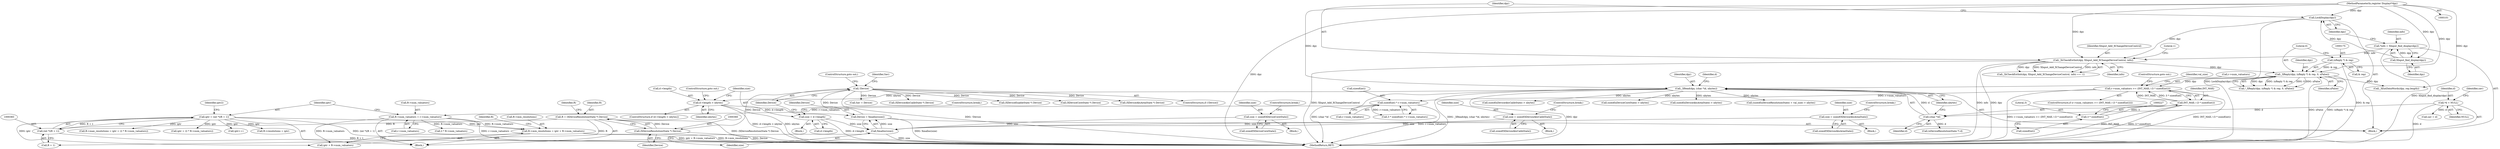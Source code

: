digraph "0_libXi_19a9cd607de73947fcfb104682f203ffe4e1f4e5_0@pointer" {
"1000399" [label="(Call,R->min_resolutions = iptr + R->num_valuators)"];
"1000380" [label="(Call,iptr = (int *)(R + 1))"];
"1000382" [label="(Call,(int *)(R + 1))"];
"1000357" [label="(Call,R = (XDeviceResolutionState *) Device)"];
"1000359" [label="(Call,(XDeviceResolutionState *) Device)"];
"1000333" [label="(Call,!Device)"];
"1000328" [label="(Call,Device = Xmalloc(size))"];
"1000330" [label="(Call,Xmalloc(size))"];
"1000309" [label="(Call,size = sizeof(XDeviceCoreState))"];
"1000283" [label="(Call,size = sizeof(XDeviceAbsCalibState))"];
"1000296" [label="(Call,size = sizeof(XDeviceAbsAreaState))"];
"1000322" [label="(Call,size = d->length)"];
"1000316" [label="(Call,d->length > nbytes)"];
"1000224" [label="(Call,_XRead(dpy, (char *)d, nbytes))"];
"1000172" [label="(Call,_XReply(dpy, (xReply *) & rep, 0, xFalse))"];
"1000133" [label="(Call,_XiCheckExtInit(dpy, XInput_Add_XChangeDeviceControl, info))"];
"1000129" [label="(Call,LockDisplay(dpy))"];
"1000127" [label="(Call,XInput_find_display(dpy))"];
"1000102" [label="(MethodParameterIn,register Display\t*dpy)"];
"1000125" [label="(Call,*info = XInput_find_display(dpy))"];
"1000174" [label="(Call,(xReply *) & rep)"];
"1000226" [label="(Call,(char *)d)"];
"1000115" [label="(Call,*d = NULL)"];
"1000373" [label="(Call,R->num_valuators = r->num_valuators)"];
"1000261" [label="(Call,sizeof(int) * r->num_valuators)"];
"1000246" [label="(Call,r->num_valuators >= (INT_MAX / (3 * sizeof(int))))"];
"1000250" [label="(Call,INT_MAX / (3 * sizeof(int)))"];
"1000252" [label="(Call,3 * sizeof(int))"];
"1000287" [label="(ControlStructure,break;)"];
"1000333" [label="(Call,!Device)"];
"1000316" [label="(Call,d->length > nbytes)"];
"1000315" [label="(ControlStructure,if (d->length > nbytes))"];
"1000373" [label="(Call,R->num_valuators = r->num_valuators)"];
"1000320" [label="(Identifier,nbytes)"];
"1000328" [label="(Call,Device = Xmalloc(size))"];
"1000346" [label="(Block,)"];
"1000357" [label="(Call,R = (XDeviceResolutionState *) Device)"];
"1000317" [label="(Call,d->length)"];
"1000259" [label="(Call,3 * sizeof(int) * r->num_valuators)"];
"1000377" [label="(Call,r->num_valuators)"];
"1000284" [label="(Identifier,size)"];
"1000334" [label="(Identifier,Device)"];
"1000374" [label="(Call,R->num_valuators)"];
"1000410" [label="(Identifier,R)"];
"1000276" [label="(Block,)"];
"1000329" [label="(Identifier,Device)"];
"1000291" [label="(Call,sizeof(xDeviceAbsAreaState) > nbytes)"];
"1000384" [label="(Call,R + 1)"];
"1000251" [label="(Identifier,INT_MAX)"];
"1000300" [label="(ControlStructure,break;)"];
"1000172" [label="(Call,_XReply(dpy, (xReply *) & rep, 0, xFalse))"];
"1000336" [label="(Call,Sav = Device)"];
"1000254" [label="(Call,sizeof(int))"];
"1000451" [label="(Call,(XDeviceAbsCalibState *) Device)"];
"1000321" [label="(ControlStructure,goto out;)"];
"1000176" [label="(Call,& rep)"];
"1000253" [label="(Literal,3)"];
"1000361" [label="(Identifier,Device)"];
"1000296" [label="(Call,size = sizeof(XDeviceAbsAreaState))"];
"1000120" [label="(Identifier,sav)"];
"1000171" [label="(Call,!_XReply(dpy, (xReply *) & rep, 0, xFalse))"];
"1000225" [label="(Identifier,dpy)"];
"1000323" [label="(Identifier,size)"];
"1000641" [label="(Call,(XDeviceEnableState *) Device)"];
"1000358" [label="(Identifier,R)"];
"1000285" [label="(Call,sizeof(XDeviceAbsCalibState))"];
"1000337" [label="(Identifier,Sav)"];
"1000250" [label="(Call,INT_MAX / (3 * sizeof(int)))"];
"1000382" [label="(Call,(int *)(R + 1))"];
"1000232" [label="(Identifier,d)"];
"1000221" [label="(Call,sav = d)"];
"1000359" [label="(Call,(XDeviceResolutionState *) Device)"];
"1000400" [label="(Call,R->min_resolutions)"];
"1000130" [label="(Identifier,dpy)"];
"1000129" [label="(Call,LockDisplay(dpy))"];
"1000601" [label="(Call,(XDeviceCoreState *) Device)"];
"1000102" [label="(MethodParameterIn,register Display\t*dpy)"];
"1000128" [label="(Identifier,dpy)"];
"1000268" [label="(Call,(sizeof(xDeviceResolutionState) + val_size) > nbytes)"];
"1000414" [label="(Call,2 * R->num_valuators)"];
"1000234" [label="(Block,)"];
"1000533" [label="(Call,(XDeviceAbsAreaState *) Device)"];
"1000330" [label="(Call,Xmalloc(size))"];
"1000327" [label="(ControlStructure,break;)"];
"1000322" [label="(Call,size = d->length)"];
"1000298" [label="(Call,sizeof(XDeviceAbsAreaState))"];
"1000226" [label="(Call,(char *)d)"];
"1000408" [label="(Call,R->max_resolutions = iptr + (2 * R->num_valuators))"];
"1000252" [label="(Call,3 * sizeof(int))"];
"1000262" [label="(Call,sizeof(int))"];
"1000125" [label="(Call,*info = XInput_find_display(dpy))"];
"1000335" [label="(ControlStructure,goto out;)"];
"1000116" [label="(Identifier,d)"];
"1000173" [label="(Identifier,dpy)"];
"1000381" [label="(Identifier,iptr)"];
"1000412" [label="(Call,iptr + (2 * R->num_valuators))"];
"1000127" [label="(Call,XInput_find_display(dpy))"];
"1000215" [label="(Call,_XEatDataWords(dpy, rep.length))"];
"1000115" [label="(Call,*d = NULL)"];
"1000105" [label="(Block,)"];
"1000665" [label="(MethodReturn,RET)"];
"1000297" [label="(Identifier,size)"];
"1000126" [label="(Identifier,info)"];
"1000331" [label="(Identifier,size)"];
"1000403" [label="(Call,iptr + R->num_valuators)"];
"1000434" [label="(Call,iptr++)"];
"1000135" [label="(Identifier,XInput_Add_XChangeDeviceControl)"];
"1000399" [label="(Call,R->min_resolutions = iptr + R->num_valuators)"];
"1000228" [label="(Identifier,d)"];
"1000246" [label="(Call,r->num_valuators >= (INT_MAX / (3 * sizeof(int))))"];
"1000138" [label="(Literal,1)"];
"1000309" [label="(Call,size = sizeof(XDeviceCoreState))"];
"1000245" [label="(ControlStructure,if (r->num_valuators >= (INT_MAX / (3 * sizeof(int)))))"];
"1000261" [label="(Call,sizeof(int) * r->num_valuators)"];
"1000380" [label="(Call,iptr = (int *)(R + 1))"];
"1000117" [label="(Identifier,NULL)"];
"1000229" [label="(Identifier,nbytes)"];
"1000278" [label="(Call,sizeof(xDeviceAbsCalibState) > nbytes)"];
"1000256" [label="(ControlStructure,goto out;)"];
"1000302" [label="(Block,)"];
"1000179" [label="(Identifier,xFalse)"];
"1000394" [label="(Call,R->resolutions = iptr)"];
"1000224" [label="(Call,_XRead(dpy, (char *)d, nbytes))"];
"1000364" [label="(Identifier,R)"];
"1000174" [label="(Call,(xReply *) & rep)"];
"1000311" [label="(Call,sizeof(XDeviceCoreState))"];
"1000178" [label="(Literal,0)"];
"1000313" [label="(ControlStructure,break;)"];
"1000324" [label="(Call,d->length)"];
"1000388" [label="(Identifier,iptr2)"];
"1000242" [label="(Call,(xDeviceResolutionState *) d)"];
"1000289" [label="(Block,)"];
"1000264" [label="(Call,r->num_valuators)"];
"1000258" [label="(Identifier,val_size)"];
"1000132" [label="(Call,_XiCheckExtInit(dpy, XInput_Add_XChangeDeviceControl, info) == -1)"];
"1000332" [label="(ControlStructure,if (!Device))"];
"1000310" [label="(Identifier,size)"];
"1000304" [label="(Call,sizeof(xDeviceCoreState) > nbytes)"];
"1000247" [label="(Call,r->num_valuators)"];
"1000283" [label="(Call,size = sizeof(XDeviceAbsCalibState))"];
"1000133" [label="(Call,_XiCheckExtInit(dpy, XInput_Add_XChangeDeviceControl, info))"];
"1000136" [label="(Identifier,info)"];
"1000134" [label="(Identifier,dpy)"];
"1000399" -> "1000346"  [label="AST: "];
"1000399" -> "1000403"  [label="CFG: "];
"1000400" -> "1000399"  [label="AST: "];
"1000403" -> "1000399"  [label="AST: "];
"1000410" -> "1000399"  [label="CFG: "];
"1000399" -> "1000665"  [label="DDG: iptr + R->num_valuators"];
"1000399" -> "1000665"  [label="DDG: R->min_resolutions"];
"1000380" -> "1000399"  [label="DDG: iptr"];
"1000373" -> "1000399"  [label="DDG: R->num_valuators"];
"1000380" -> "1000346"  [label="AST: "];
"1000380" -> "1000382"  [label="CFG: "];
"1000381" -> "1000380"  [label="AST: "];
"1000382" -> "1000380"  [label="AST: "];
"1000388" -> "1000380"  [label="CFG: "];
"1000380" -> "1000665"  [label="DDG: (int *)(R + 1)"];
"1000382" -> "1000380"  [label="DDG: R + 1"];
"1000380" -> "1000394"  [label="DDG: iptr"];
"1000380" -> "1000403"  [label="DDG: iptr"];
"1000380" -> "1000408"  [label="DDG: iptr"];
"1000380" -> "1000412"  [label="DDG: iptr"];
"1000380" -> "1000434"  [label="DDG: iptr"];
"1000382" -> "1000384"  [label="CFG: "];
"1000383" -> "1000382"  [label="AST: "];
"1000384" -> "1000382"  [label="AST: "];
"1000382" -> "1000665"  [label="DDG: R + 1"];
"1000357" -> "1000382"  [label="DDG: R"];
"1000357" -> "1000346"  [label="AST: "];
"1000357" -> "1000359"  [label="CFG: "];
"1000358" -> "1000357"  [label="AST: "];
"1000359" -> "1000357"  [label="AST: "];
"1000364" -> "1000357"  [label="CFG: "];
"1000357" -> "1000665"  [label="DDG: (XDeviceResolutionState *) Device"];
"1000359" -> "1000357"  [label="DDG: Device"];
"1000357" -> "1000384"  [label="DDG: R"];
"1000359" -> "1000361"  [label="CFG: "];
"1000360" -> "1000359"  [label="AST: "];
"1000361" -> "1000359"  [label="AST: "];
"1000359" -> "1000665"  [label="DDG: Device"];
"1000333" -> "1000359"  [label="DDG: Device"];
"1000333" -> "1000332"  [label="AST: "];
"1000333" -> "1000334"  [label="CFG: "];
"1000334" -> "1000333"  [label="AST: "];
"1000335" -> "1000333"  [label="CFG: "];
"1000337" -> "1000333"  [label="CFG: "];
"1000333" -> "1000665"  [label="DDG: !Device"];
"1000328" -> "1000333"  [label="DDG: Device"];
"1000333" -> "1000336"  [label="DDG: Device"];
"1000333" -> "1000451"  [label="DDG: Device"];
"1000333" -> "1000533"  [label="DDG: Device"];
"1000333" -> "1000601"  [label="DDG: Device"];
"1000333" -> "1000641"  [label="DDG: Device"];
"1000328" -> "1000105"  [label="AST: "];
"1000328" -> "1000330"  [label="CFG: "];
"1000329" -> "1000328"  [label="AST: "];
"1000330" -> "1000328"  [label="AST: "];
"1000334" -> "1000328"  [label="CFG: "];
"1000328" -> "1000665"  [label="DDG: Xmalloc(size)"];
"1000330" -> "1000328"  [label="DDG: size"];
"1000330" -> "1000331"  [label="CFG: "];
"1000331" -> "1000330"  [label="AST: "];
"1000330" -> "1000665"  [label="DDG: size"];
"1000309" -> "1000330"  [label="DDG: size"];
"1000283" -> "1000330"  [label="DDG: size"];
"1000296" -> "1000330"  [label="DDG: size"];
"1000322" -> "1000330"  [label="DDG: size"];
"1000309" -> "1000302"  [label="AST: "];
"1000309" -> "1000311"  [label="CFG: "];
"1000310" -> "1000309"  [label="AST: "];
"1000311" -> "1000309"  [label="AST: "];
"1000313" -> "1000309"  [label="CFG: "];
"1000283" -> "1000276"  [label="AST: "];
"1000283" -> "1000285"  [label="CFG: "];
"1000284" -> "1000283"  [label="AST: "];
"1000285" -> "1000283"  [label="AST: "];
"1000287" -> "1000283"  [label="CFG: "];
"1000296" -> "1000289"  [label="AST: "];
"1000296" -> "1000298"  [label="CFG: "];
"1000297" -> "1000296"  [label="AST: "];
"1000298" -> "1000296"  [label="AST: "];
"1000300" -> "1000296"  [label="CFG: "];
"1000322" -> "1000234"  [label="AST: "];
"1000322" -> "1000324"  [label="CFG: "];
"1000323" -> "1000322"  [label="AST: "];
"1000324" -> "1000322"  [label="AST: "];
"1000327" -> "1000322"  [label="CFG: "];
"1000322" -> "1000665"  [label="DDG: d->length"];
"1000316" -> "1000322"  [label="DDG: d->length"];
"1000316" -> "1000315"  [label="AST: "];
"1000316" -> "1000320"  [label="CFG: "];
"1000317" -> "1000316"  [label="AST: "];
"1000320" -> "1000316"  [label="AST: "];
"1000321" -> "1000316"  [label="CFG: "];
"1000323" -> "1000316"  [label="CFG: "];
"1000316" -> "1000665"  [label="DDG: d->length > nbytes"];
"1000316" -> "1000665"  [label="DDG: nbytes"];
"1000224" -> "1000316"  [label="DDG: nbytes"];
"1000224" -> "1000105"  [label="AST: "];
"1000224" -> "1000229"  [label="CFG: "];
"1000225" -> "1000224"  [label="AST: "];
"1000226" -> "1000224"  [label="AST: "];
"1000229" -> "1000224"  [label="AST: "];
"1000232" -> "1000224"  [label="CFG: "];
"1000224" -> "1000665"  [label="DDG: dpy"];
"1000224" -> "1000665"  [label="DDG: (char *)d"];
"1000224" -> "1000665"  [label="DDG: _XRead(dpy, (char *)d, nbytes)"];
"1000172" -> "1000224"  [label="DDG: dpy"];
"1000102" -> "1000224"  [label="DDG: dpy"];
"1000226" -> "1000224"  [label="DDG: d"];
"1000224" -> "1000268"  [label="DDG: nbytes"];
"1000224" -> "1000278"  [label="DDG: nbytes"];
"1000224" -> "1000291"  [label="DDG: nbytes"];
"1000224" -> "1000304"  [label="DDG: nbytes"];
"1000172" -> "1000171"  [label="AST: "];
"1000172" -> "1000179"  [label="CFG: "];
"1000173" -> "1000172"  [label="AST: "];
"1000174" -> "1000172"  [label="AST: "];
"1000178" -> "1000172"  [label="AST: "];
"1000179" -> "1000172"  [label="AST: "];
"1000171" -> "1000172"  [label="CFG: "];
"1000172" -> "1000665"  [label="DDG: xFalse"];
"1000172" -> "1000665"  [label="DDG: (xReply *) & rep"];
"1000172" -> "1000171"  [label="DDG: dpy"];
"1000172" -> "1000171"  [label="DDG: (xReply *) & rep"];
"1000172" -> "1000171"  [label="DDG: 0"];
"1000172" -> "1000171"  [label="DDG: xFalse"];
"1000133" -> "1000172"  [label="DDG: dpy"];
"1000102" -> "1000172"  [label="DDG: dpy"];
"1000174" -> "1000172"  [label="DDG: & rep"];
"1000172" -> "1000215"  [label="DDG: dpy"];
"1000133" -> "1000132"  [label="AST: "];
"1000133" -> "1000136"  [label="CFG: "];
"1000134" -> "1000133"  [label="AST: "];
"1000135" -> "1000133"  [label="AST: "];
"1000136" -> "1000133"  [label="AST: "];
"1000138" -> "1000133"  [label="CFG: "];
"1000133" -> "1000665"  [label="DDG: dpy"];
"1000133" -> "1000665"  [label="DDG: XInput_Add_XChangeDeviceControl"];
"1000133" -> "1000665"  [label="DDG: info"];
"1000133" -> "1000132"  [label="DDG: dpy"];
"1000133" -> "1000132"  [label="DDG: XInput_Add_XChangeDeviceControl"];
"1000133" -> "1000132"  [label="DDG: info"];
"1000129" -> "1000133"  [label="DDG: dpy"];
"1000102" -> "1000133"  [label="DDG: dpy"];
"1000125" -> "1000133"  [label="DDG: info"];
"1000129" -> "1000105"  [label="AST: "];
"1000129" -> "1000130"  [label="CFG: "];
"1000130" -> "1000129"  [label="AST: "];
"1000134" -> "1000129"  [label="CFG: "];
"1000129" -> "1000665"  [label="DDG: LockDisplay(dpy)"];
"1000127" -> "1000129"  [label="DDG: dpy"];
"1000102" -> "1000129"  [label="DDG: dpy"];
"1000127" -> "1000125"  [label="AST: "];
"1000127" -> "1000128"  [label="CFG: "];
"1000128" -> "1000127"  [label="AST: "];
"1000125" -> "1000127"  [label="CFG: "];
"1000127" -> "1000125"  [label="DDG: dpy"];
"1000102" -> "1000127"  [label="DDG: dpy"];
"1000102" -> "1000101"  [label="AST: "];
"1000102" -> "1000665"  [label="DDG: dpy"];
"1000102" -> "1000215"  [label="DDG: dpy"];
"1000125" -> "1000105"  [label="AST: "];
"1000126" -> "1000125"  [label="AST: "];
"1000130" -> "1000125"  [label="CFG: "];
"1000125" -> "1000665"  [label="DDG: XInput_find_display(dpy)"];
"1000174" -> "1000176"  [label="CFG: "];
"1000175" -> "1000174"  [label="AST: "];
"1000176" -> "1000174"  [label="AST: "];
"1000178" -> "1000174"  [label="CFG: "];
"1000174" -> "1000665"  [label="DDG: & rep"];
"1000226" -> "1000228"  [label="CFG: "];
"1000227" -> "1000226"  [label="AST: "];
"1000228" -> "1000226"  [label="AST: "];
"1000229" -> "1000226"  [label="CFG: "];
"1000115" -> "1000226"  [label="DDG: d"];
"1000226" -> "1000242"  [label="DDG: d"];
"1000115" -> "1000105"  [label="AST: "];
"1000115" -> "1000117"  [label="CFG: "];
"1000116" -> "1000115"  [label="AST: "];
"1000117" -> "1000115"  [label="AST: "];
"1000120" -> "1000115"  [label="CFG: "];
"1000115" -> "1000665"  [label="DDG: d"];
"1000115" -> "1000221"  [label="DDG: d"];
"1000373" -> "1000346"  [label="AST: "];
"1000373" -> "1000377"  [label="CFG: "];
"1000374" -> "1000373"  [label="AST: "];
"1000377" -> "1000373"  [label="AST: "];
"1000381" -> "1000373"  [label="CFG: "];
"1000373" -> "1000665"  [label="DDG: r->num_valuators"];
"1000261" -> "1000373"  [label="DDG: r->num_valuators"];
"1000373" -> "1000403"  [label="DDG: R->num_valuators"];
"1000373" -> "1000414"  [label="DDG: R->num_valuators"];
"1000261" -> "1000259"  [label="AST: "];
"1000261" -> "1000264"  [label="CFG: "];
"1000262" -> "1000261"  [label="AST: "];
"1000264" -> "1000261"  [label="AST: "];
"1000259" -> "1000261"  [label="CFG: "];
"1000261" -> "1000665"  [label="DDG: r->num_valuators"];
"1000261" -> "1000259"  [label="DDG: r->num_valuators"];
"1000246" -> "1000261"  [label="DDG: r->num_valuators"];
"1000246" -> "1000245"  [label="AST: "];
"1000246" -> "1000250"  [label="CFG: "];
"1000247" -> "1000246"  [label="AST: "];
"1000250" -> "1000246"  [label="AST: "];
"1000256" -> "1000246"  [label="CFG: "];
"1000258" -> "1000246"  [label="CFG: "];
"1000246" -> "1000665"  [label="DDG: INT_MAX / (3 * sizeof(int))"];
"1000246" -> "1000665"  [label="DDG: r->num_valuators >= (INT_MAX / (3 * sizeof(int)))"];
"1000250" -> "1000246"  [label="DDG: INT_MAX"];
"1000250" -> "1000246"  [label="DDG: 3 * sizeof(int)"];
"1000250" -> "1000252"  [label="CFG: "];
"1000251" -> "1000250"  [label="AST: "];
"1000252" -> "1000250"  [label="AST: "];
"1000250" -> "1000665"  [label="DDG: INT_MAX"];
"1000250" -> "1000665"  [label="DDG: 3 * sizeof(int)"];
"1000252" -> "1000250"  [label="DDG: 3"];
"1000252" -> "1000254"  [label="CFG: "];
"1000253" -> "1000252"  [label="AST: "];
"1000254" -> "1000252"  [label="AST: "];
}
